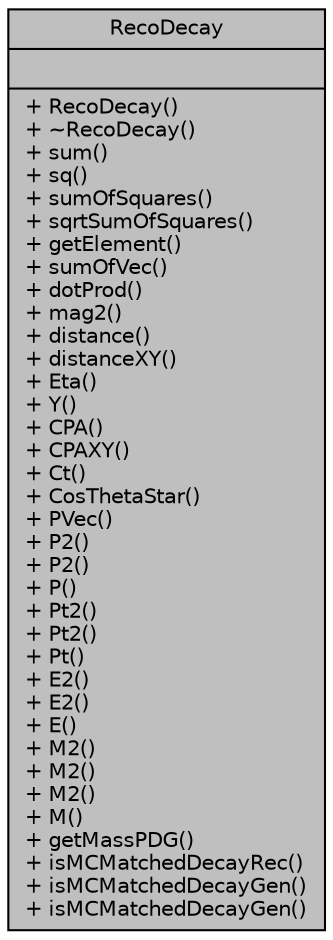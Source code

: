 digraph "RecoDecay"
{
 // INTERACTIVE_SVG=YES
  bgcolor="transparent";
  edge [fontname="Helvetica",fontsize="10",labelfontname="Helvetica",labelfontsize="10"];
  node [fontname="Helvetica",fontsize="10",shape=record];
  Node1 [label="{RecoDecay\n||+ RecoDecay()\l+ ~RecoDecay()\l+ sum()\l+ sq()\l+ sumOfSquares()\l+ sqrtSumOfSquares()\l+ getElement()\l+ sumOfVec()\l+ dotProd()\l+ mag2()\l+ distance()\l+ distanceXY()\l+ Eta()\l+ Y()\l+ CPA()\l+ CPAXY()\l+ Ct()\l+ CosThetaStar()\l+ PVec()\l+ P2()\l+ P2()\l+ P()\l+ Pt2()\l+ Pt2()\l+ Pt()\l+ E2()\l+ E2()\l+ E()\l+ M2()\l+ M2()\l+ M2()\l+ M()\l+ getMassPDG()\l+ isMCMatchedDecayRec()\l+ isMCMatchedDecayGen()\l+ isMCMatchedDecayGen()\l}",height=0.2,width=0.4,color="black", fillcolor="grey75", style="filled", fontcolor="black"];
}
